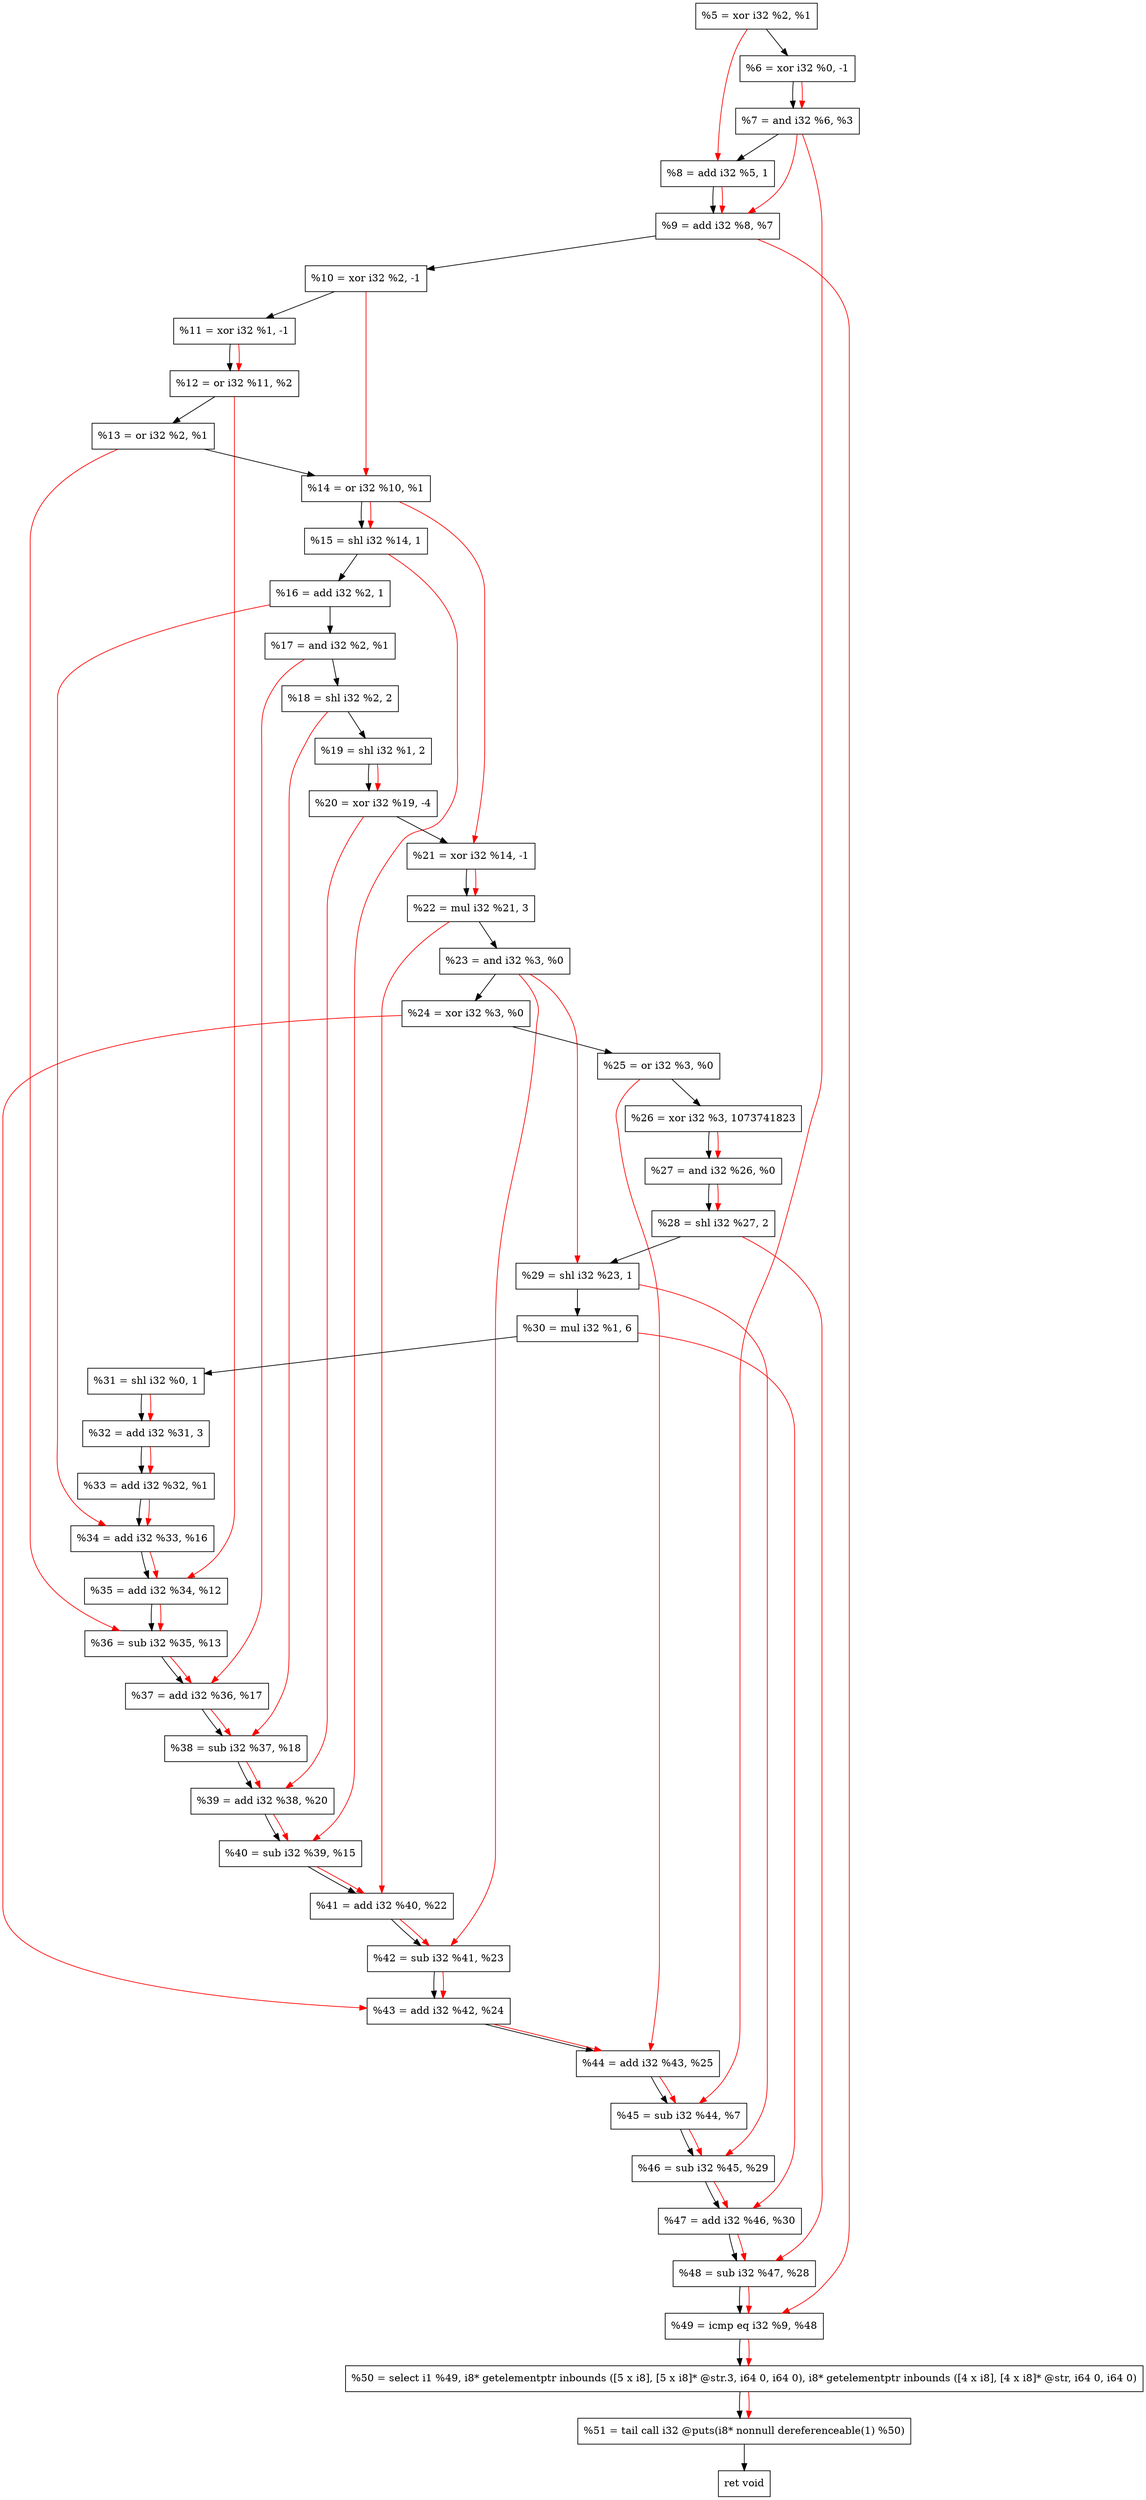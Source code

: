 digraph "DFG for'crackme' function" {
	Node0x1714710[shape=record, label="  %5 = xor i32 %2, %1"];
	Node0x1714d90[shape=record, label="  %6 = xor i32 %0, -1"];
	Node0x1714e00[shape=record, label="  %7 = and i32 %6, %3"];
	Node0x1714ea0[shape=record, label="  %8 = add i32 %5, 1"];
	Node0x1714f10[shape=record, label="  %9 = add i32 %8, %7"];
	Node0x1714f80[shape=record, label="  %10 = xor i32 %2, -1"];
	Node0x1714ff0[shape=record, label="  %11 = xor i32 %1, -1"];
	Node0x1715060[shape=record, label="  %12 = or i32 %11, %2"];
	Node0x17150d0[shape=record, label="  %13 = or i32 %2, %1"];
	Node0x1715140[shape=record, label="  %14 = or i32 %10, %1"];
	Node0x17151b0[shape=record, label="  %15 = shl i32 %14, 1"];
	Node0x1715220[shape=record, label="  %16 = add i32 %2, 1"];
	Node0x1715290[shape=record, label="  %17 = and i32 %2, %1"];
	Node0x1715330[shape=record, label="  %18 = shl i32 %2, 2"];
	Node0x17153a0[shape=record, label="  %19 = shl i32 %1, 2"];
	Node0x1715440[shape=record, label="  %20 = xor i32 %19, -4"];
	Node0x17154b0[shape=record, label="  %21 = xor i32 %14, -1"];
	Node0x1715550[shape=record, label="  %22 = mul i32 %21, 3"];
	Node0x17155c0[shape=record, label="  %23 = and i32 %3, %0"];
	Node0x1715630[shape=record, label="  %24 = xor i32 %3, %0"];
	Node0x17156a0[shape=record, label="  %25 = or i32 %3, %0"];
	Node0x1715740[shape=record, label="  %26 = xor i32 %3, 1073741823"];
	Node0x17157b0[shape=record, label="  %27 = and i32 %26, %0"];
	Node0x1715820[shape=record, label="  %28 = shl i32 %27, 2"];
	Node0x1715890[shape=record, label="  %29 = shl i32 %23, 1"];
	Node0x1715930[shape=record, label="  %30 = mul i32 %1, 6"];
	Node0x17159a0[shape=record, label="  %31 = shl i32 %0, 1"];
	Node0x1715a10[shape=record, label="  %32 = add i32 %31, 3"];
	Node0x1715c90[shape=record, label="  %33 = add i32 %32, %1"];
	Node0x1715d00[shape=record, label="  %34 = add i32 %33, %16"];
	Node0x1715d70[shape=record, label="  %35 = add i32 %34, %12"];
	Node0x1715de0[shape=record, label="  %36 = sub i32 %35, %13"];
	Node0x1715e50[shape=record, label="  %37 = add i32 %36, %17"];
	Node0x1715ec0[shape=record, label="  %38 = sub i32 %37, %18"];
	Node0x1715f30[shape=record, label="  %39 = add i32 %38, %20"];
	Node0x1715fa0[shape=record, label="  %40 = sub i32 %39, %15"];
	Node0x1716010[shape=record, label="  %41 = add i32 %40, %22"];
	Node0x1716080[shape=record, label="  %42 = sub i32 %41, %23"];
	Node0x17160f0[shape=record, label="  %43 = add i32 %42, %24"];
	Node0x1716160[shape=record, label="  %44 = add i32 %43, %25"];
	Node0x17161d0[shape=record, label="  %45 = sub i32 %44, %7"];
	Node0x1716240[shape=record, label="  %46 = sub i32 %45, %29"];
	Node0x17162b0[shape=record, label="  %47 = add i32 %46, %30"];
	Node0x1716320[shape=record, label="  %48 = sub i32 %47, %28"];
	Node0x1716390[shape=record, label="  %49 = icmp eq i32 %9, %48"];
	Node0x16b5268[shape=record, label="  %50 = select i1 %49, i8* getelementptr inbounds ([5 x i8], [5 x i8]* @str.3, i64 0, i64 0), i8* getelementptr inbounds ([4 x i8], [4 x i8]* @str, i64 0, i64 0)"];
	Node0x1716830[shape=record, label="  %51 = tail call i32 @puts(i8* nonnull dereferenceable(1) %50)"];
	Node0x1716880[shape=record, label="  ret void"];
	Node0x1714710 -> Node0x1714d90;
	Node0x1714d90 -> Node0x1714e00;
	Node0x1714e00 -> Node0x1714ea0;
	Node0x1714ea0 -> Node0x1714f10;
	Node0x1714f10 -> Node0x1714f80;
	Node0x1714f80 -> Node0x1714ff0;
	Node0x1714ff0 -> Node0x1715060;
	Node0x1715060 -> Node0x17150d0;
	Node0x17150d0 -> Node0x1715140;
	Node0x1715140 -> Node0x17151b0;
	Node0x17151b0 -> Node0x1715220;
	Node0x1715220 -> Node0x1715290;
	Node0x1715290 -> Node0x1715330;
	Node0x1715330 -> Node0x17153a0;
	Node0x17153a0 -> Node0x1715440;
	Node0x1715440 -> Node0x17154b0;
	Node0x17154b0 -> Node0x1715550;
	Node0x1715550 -> Node0x17155c0;
	Node0x17155c0 -> Node0x1715630;
	Node0x1715630 -> Node0x17156a0;
	Node0x17156a0 -> Node0x1715740;
	Node0x1715740 -> Node0x17157b0;
	Node0x17157b0 -> Node0x1715820;
	Node0x1715820 -> Node0x1715890;
	Node0x1715890 -> Node0x1715930;
	Node0x1715930 -> Node0x17159a0;
	Node0x17159a0 -> Node0x1715a10;
	Node0x1715a10 -> Node0x1715c90;
	Node0x1715c90 -> Node0x1715d00;
	Node0x1715d00 -> Node0x1715d70;
	Node0x1715d70 -> Node0x1715de0;
	Node0x1715de0 -> Node0x1715e50;
	Node0x1715e50 -> Node0x1715ec0;
	Node0x1715ec0 -> Node0x1715f30;
	Node0x1715f30 -> Node0x1715fa0;
	Node0x1715fa0 -> Node0x1716010;
	Node0x1716010 -> Node0x1716080;
	Node0x1716080 -> Node0x17160f0;
	Node0x17160f0 -> Node0x1716160;
	Node0x1716160 -> Node0x17161d0;
	Node0x17161d0 -> Node0x1716240;
	Node0x1716240 -> Node0x17162b0;
	Node0x17162b0 -> Node0x1716320;
	Node0x1716320 -> Node0x1716390;
	Node0x1716390 -> Node0x16b5268;
	Node0x16b5268 -> Node0x1716830;
	Node0x1716830 -> Node0x1716880;
edge [color=red]
	Node0x1714d90 -> Node0x1714e00;
	Node0x1714710 -> Node0x1714ea0;
	Node0x1714ea0 -> Node0x1714f10;
	Node0x1714e00 -> Node0x1714f10;
	Node0x1714ff0 -> Node0x1715060;
	Node0x1714f80 -> Node0x1715140;
	Node0x1715140 -> Node0x17151b0;
	Node0x17153a0 -> Node0x1715440;
	Node0x1715140 -> Node0x17154b0;
	Node0x17154b0 -> Node0x1715550;
	Node0x1715740 -> Node0x17157b0;
	Node0x17157b0 -> Node0x1715820;
	Node0x17155c0 -> Node0x1715890;
	Node0x17159a0 -> Node0x1715a10;
	Node0x1715a10 -> Node0x1715c90;
	Node0x1715c90 -> Node0x1715d00;
	Node0x1715220 -> Node0x1715d00;
	Node0x1715d00 -> Node0x1715d70;
	Node0x1715060 -> Node0x1715d70;
	Node0x1715d70 -> Node0x1715de0;
	Node0x17150d0 -> Node0x1715de0;
	Node0x1715de0 -> Node0x1715e50;
	Node0x1715290 -> Node0x1715e50;
	Node0x1715e50 -> Node0x1715ec0;
	Node0x1715330 -> Node0x1715ec0;
	Node0x1715ec0 -> Node0x1715f30;
	Node0x1715440 -> Node0x1715f30;
	Node0x1715f30 -> Node0x1715fa0;
	Node0x17151b0 -> Node0x1715fa0;
	Node0x1715fa0 -> Node0x1716010;
	Node0x1715550 -> Node0x1716010;
	Node0x1716010 -> Node0x1716080;
	Node0x17155c0 -> Node0x1716080;
	Node0x1716080 -> Node0x17160f0;
	Node0x1715630 -> Node0x17160f0;
	Node0x17160f0 -> Node0x1716160;
	Node0x17156a0 -> Node0x1716160;
	Node0x1716160 -> Node0x17161d0;
	Node0x1714e00 -> Node0x17161d0;
	Node0x17161d0 -> Node0x1716240;
	Node0x1715890 -> Node0x1716240;
	Node0x1716240 -> Node0x17162b0;
	Node0x1715930 -> Node0x17162b0;
	Node0x17162b0 -> Node0x1716320;
	Node0x1715820 -> Node0x1716320;
	Node0x1714f10 -> Node0x1716390;
	Node0x1716320 -> Node0x1716390;
	Node0x1716390 -> Node0x16b5268;
	Node0x16b5268 -> Node0x1716830;
}
